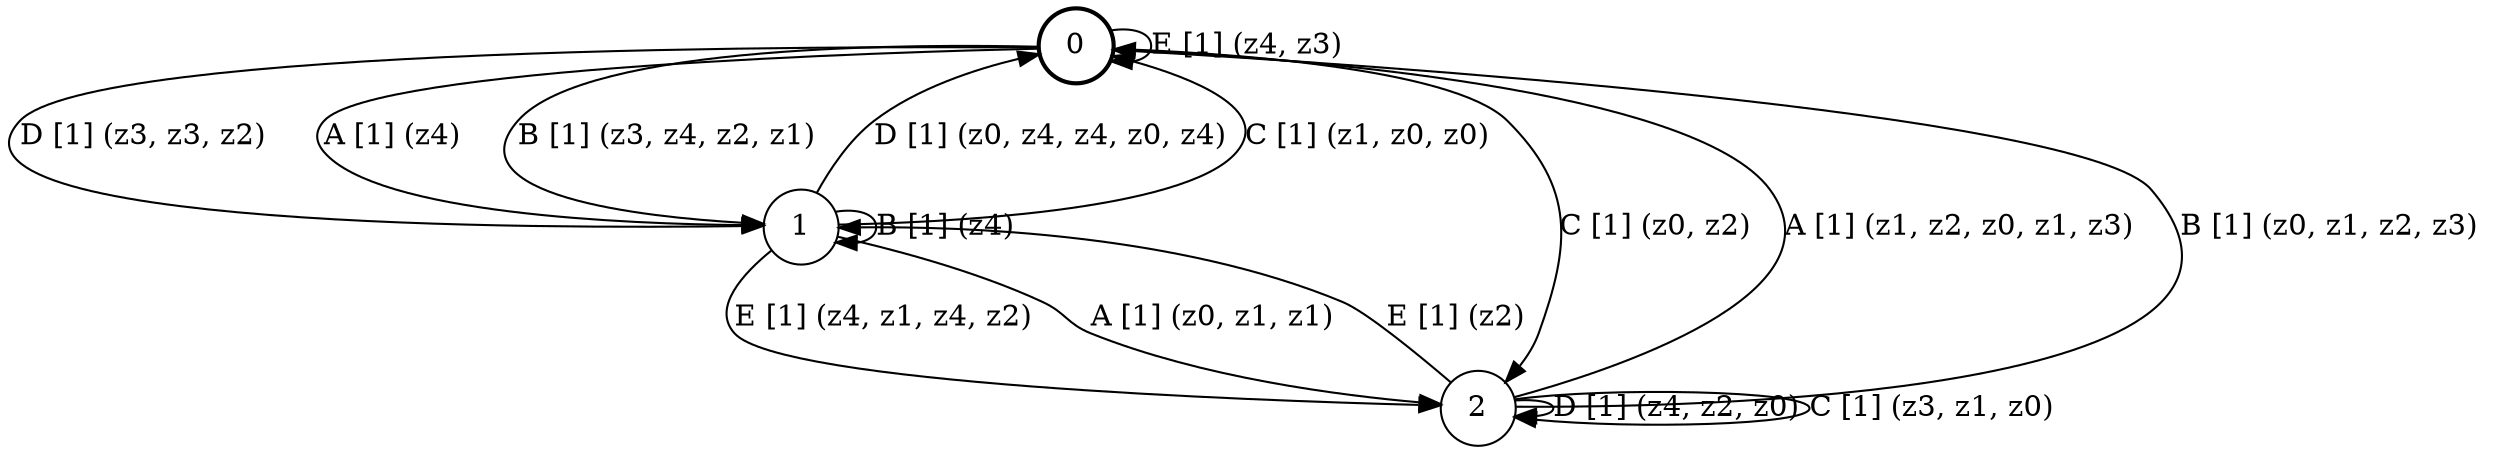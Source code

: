 # generated file, don't try to modify
# command: dot -Tpng <filename> > tree.png
digraph Automaton {
    node [shape = circle];
    0 [style = "bold"];
    0 -> 0 [label = "E [1] (z4, z3) "];
    0 -> 1 [label = "D [1] (z3, z3, z2) "];
    0 -> 1 [label = "A [1] (z4) "];
    0 -> 1 [label = "B [1] (z3, z4, z2, z1) "];
    0 -> 2 [label = "C [1] (z0, z2) "];
    1 -> 2 [label = "E [1] (z4, z1, z4, z2) "];
    1 -> 0 [label = "D [1] (z0, z4, z4, z0, z4) "];
    1 -> 2 [label = "A [1] (z0, z1, z1) "];
    1 -> 1 [label = "B [1] (z4) "];
    1 -> 0 [label = "C [1] (z1, z0, z0) "];
    2 -> 1 [label = "E [1] (z2) "];
    2 -> 2 [label = "D [1] (z4, z2, z0) "];
    2 -> 0 [label = "A [1] (z1, z2, z0, z1, z3) "];
    2 -> 0 [label = "B [1] (z0, z1, z2, z3) "];
    2 -> 2 [label = "C [1] (z3, z1, z0) "];
}
